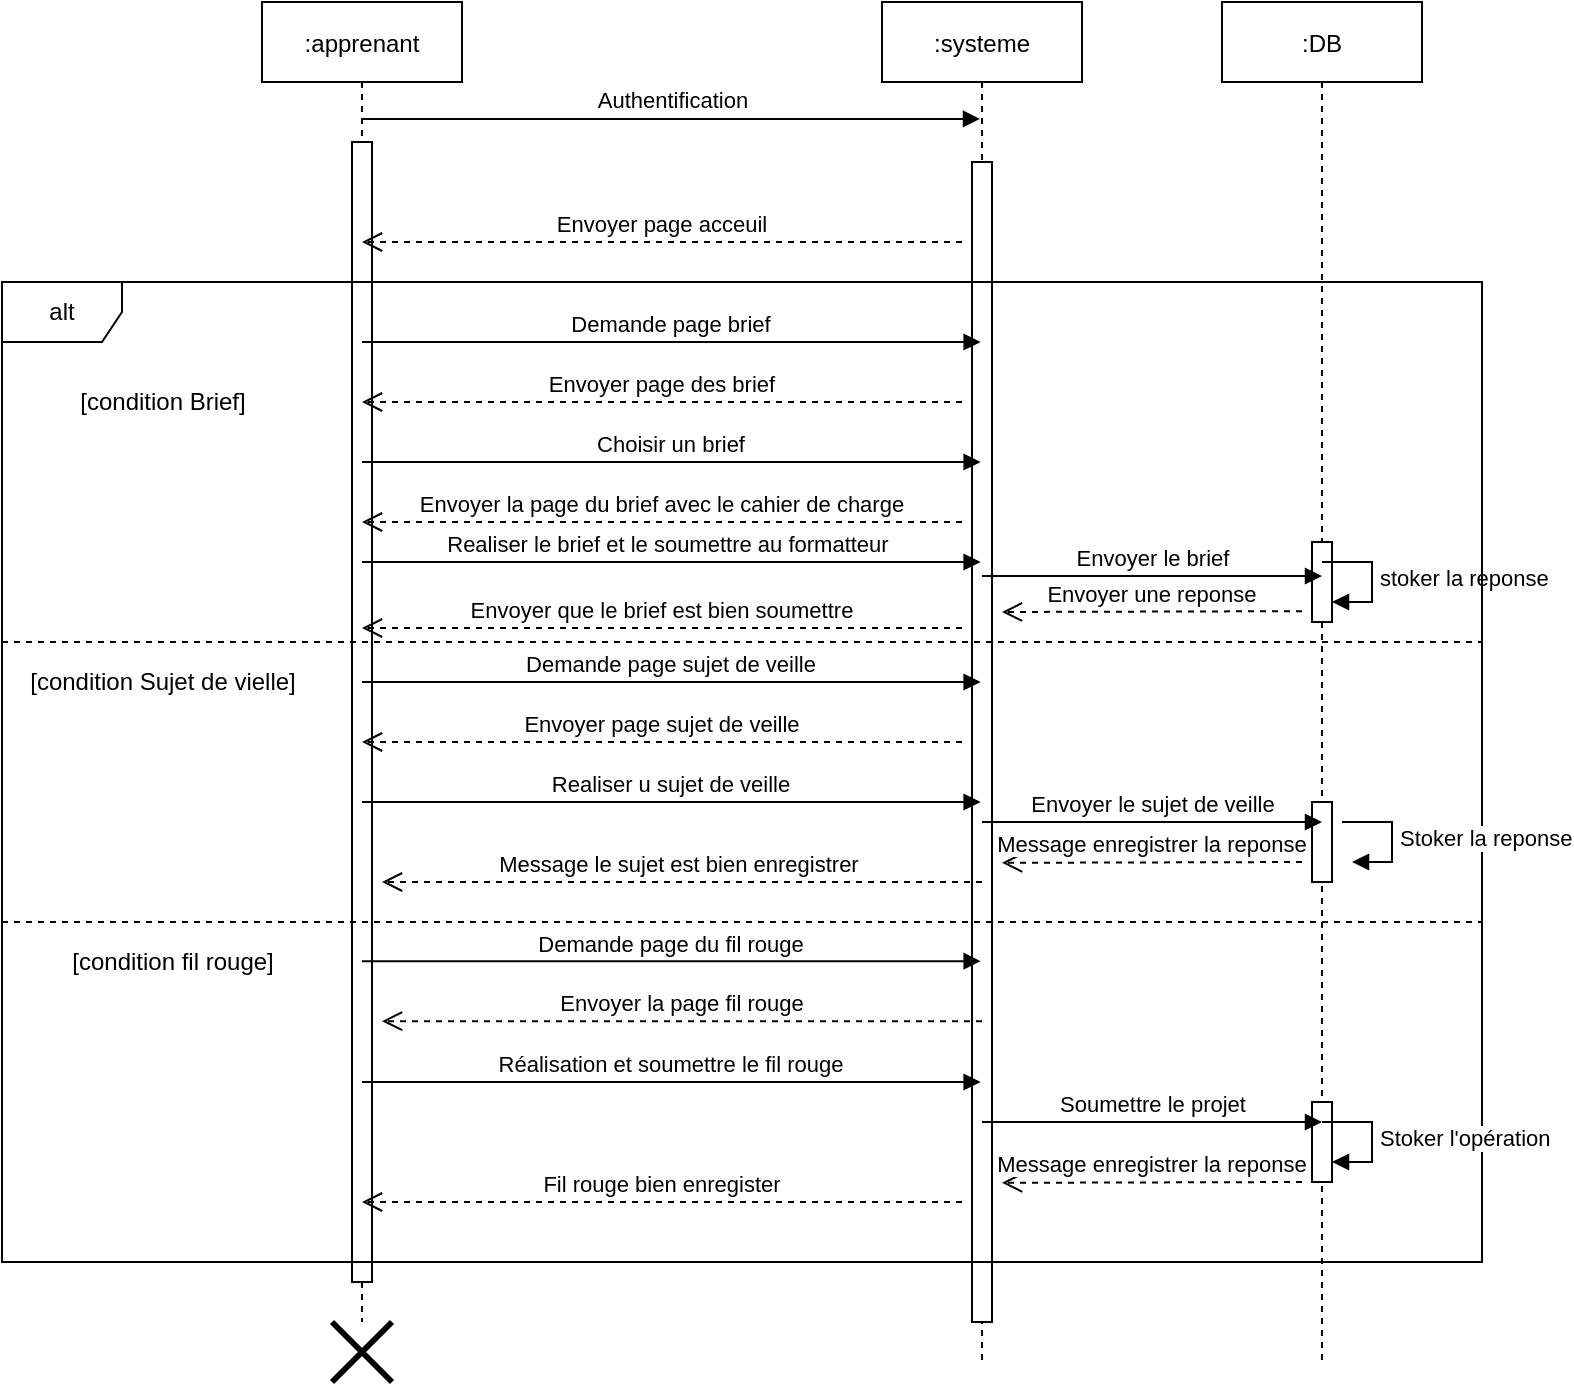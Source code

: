 <mxfile version="13.9.9" type="device"><diagram id="kgpKYQtTHZ0yAKxKKP6v" name="Page-1"><mxGraphModel dx="2114" dy="592" grid="1" gridSize="10" guides="1" tooltips="1" connect="1" arrows="1" fold="1" page="1" pageScale="1" pageWidth="850" pageHeight="1100" math="0" shadow="0"><root><mxCell id="0"/><mxCell id="1" parent="0"/><mxCell id="3nuBFxr9cyL0pnOWT2aG-1" value=":apprenant" style="shape=umlLifeline;perimeter=lifelinePerimeter;container=1;collapsible=0;recursiveResize=0;rounded=0;shadow=0;strokeWidth=1;" parent="1" vertex="1"><mxGeometry x="120" y="80" width="100" height="660" as="geometry"/></mxCell><mxCell id="3nuBFxr9cyL0pnOWT2aG-2" value="" style="points=[];perimeter=orthogonalPerimeter;rounded=0;shadow=0;strokeWidth=1;" parent="3nuBFxr9cyL0pnOWT2aG-1" vertex="1"><mxGeometry x="45" y="70" width="10" height="570" as="geometry"/></mxCell><mxCell id="3nuBFxr9cyL0pnOWT2aG-5" value=":systeme" style="shape=umlLifeline;perimeter=lifelinePerimeter;container=1;collapsible=0;recursiveResize=0;rounded=0;shadow=0;strokeWidth=1;" parent="1" vertex="1"><mxGeometry x="430" y="80" width="100" height="680" as="geometry"/></mxCell><mxCell id="3nuBFxr9cyL0pnOWT2aG-6" value="" style="points=[];perimeter=orthogonalPerimeter;rounded=0;shadow=0;strokeWidth=1;" parent="3nuBFxr9cyL0pnOWT2aG-5" vertex="1"><mxGeometry x="45" y="80" width="10" height="580" as="geometry"/></mxCell><mxCell id="UyzVwSUvyU2Mdj4WICtd-1" value=":DB" style="shape=umlLifeline;perimeter=lifelinePerimeter;container=1;collapsible=0;recursiveResize=0;rounded=0;shadow=0;strokeWidth=1;" vertex="1" parent="1"><mxGeometry x="600" y="80" width="100" height="680" as="geometry"/></mxCell><mxCell id="UyzVwSUvyU2Mdj4WICtd-21" value="" style="points=[];perimeter=orthogonalPerimeter;rounded=0;shadow=0;strokeWidth=1;" vertex="1" parent="UyzVwSUvyU2Mdj4WICtd-1"><mxGeometry x="45" y="270" width="10" height="40" as="geometry"/></mxCell><mxCell id="UyzVwSUvyU2Mdj4WICtd-28" value="" style="points=[];perimeter=orthogonalPerimeter;rounded=0;shadow=0;strokeWidth=1;" vertex="1" parent="UyzVwSUvyU2Mdj4WICtd-1"><mxGeometry x="45" y="400" width="10" height="40" as="geometry"/></mxCell><mxCell id="UyzVwSUvyU2Mdj4WICtd-41" value="" style="points=[];perimeter=orthogonalPerimeter;rounded=0;shadow=0;strokeWidth=1;" vertex="1" parent="UyzVwSUvyU2Mdj4WICtd-1"><mxGeometry x="45" y="550" width="10" height="40" as="geometry"/></mxCell><mxCell id="UyzVwSUvyU2Mdj4WICtd-4" value="stoker la reponse" style="edgeStyle=orthogonalEdgeStyle;html=1;align=left;spacingLeft=2;endArrow=block;rounded=0;entryX=1;entryY=0;" edge="1" parent="1"><mxGeometry relative="1" as="geometry"><mxPoint x="650" y="360" as="sourcePoint"/><Array as="points"><mxPoint x="675" y="360"/></Array><mxPoint x="655" y="380" as="targetPoint"/></mxGeometry></mxCell><mxCell id="UyzVwSUvyU2Mdj4WICtd-9" value="Envoyer page acceuil" style="verticalAlign=bottom;endArrow=open;dashed=1;endSize=8;exitX=0;exitY=0.95;shadow=0;strokeWidth=1;" edge="1" parent="1"><mxGeometry relative="1" as="geometry"><mxPoint x="170" y="200.0" as="targetPoint"/><mxPoint x="470" y="200.0" as="sourcePoint"/></mxGeometry></mxCell><mxCell id="UyzVwSUvyU2Mdj4WICtd-10" value="Authentification" style="html=1;verticalAlign=bottom;endArrow=block;entryX=0.49;entryY=0.086;entryDx=0;entryDy=0;entryPerimeter=0;" edge="1" parent="1" source="3nuBFxr9cyL0pnOWT2aG-1" target="3nuBFxr9cyL0pnOWT2aG-5"><mxGeometry width="80" relative="1" as="geometry"><mxPoint x="260" y="170" as="sourcePoint"/><mxPoint x="340" y="170" as="targetPoint"/></mxGeometry></mxCell><mxCell id="UyzVwSUvyU2Mdj4WICtd-11" value="alt" style="shape=umlFrame;whiteSpace=wrap;html=1;" vertex="1" parent="1"><mxGeometry x="-10" y="220" width="740" height="490" as="geometry"/></mxCell><mxCell id="UyzVwSUvyU2Mdj4WICtd-12" value="[condition Brief]" style="text;html=1;align=center;verticalAlign=middle;resizable=0;points=[];autosize=1;" vertex="1" parent="1"><mxGeometry x="20" y="270" width="100" height="20" as="geometry"/></mxCell><mxCell id="UyzVwSUvyU2Mdj4WICtd-13" value="Demande page brief" style="html=1;verticalAlign=bottom;endArrow=block;entryX=0.49;entryY=0.086;entryDx=0;entryDy=0;entryPerimeter=0;" edge="1" parent="1"><mxGeometry width="80" relative="1" as="geometry"><mxPoint x="169.997" y="250.0" as="sourcePoint"/><mxPoint x="479.33" y="250.0" as="targetPoint"/></mxGeometry></mxCell><mxCell id="UyzVwSUvyU2Mdj4WICtd-14" value="Envoyer page des brief" style="verticalAlign=bottom;endArrow=open;dashed=1;endSize=8;exitX=0;exitY=0.95;shadow=0;strokeWidth=1;" edge="1" parent="1"><mxGeometry relative="1" as="geometry"><mxPoint x="170" y="280.0" as="targetPoint"/><mxPoint x="470" y="280.0" as="sourcePoint"/></mxGeometry></mxCell><mxCell id="UyzVwSUvyU2Mdj4WICtd-16" value="Choisir un brief" style="html=1;verticalAlign=bottom;endArrow=block;entryX=0.49;entryY=0.086;entryDx=0;entryDy=0;entryPerimeter=0;" edge="1" parent="1"><mxGeometry width="80" relative="1" as="geometry"><mxPoint x="169.997" y="310" as="sourcePoint"/><mxPoint x="479.33" y="310" as="targetPoint"/></mxGeometry></mxCell><mxCell id="UyzVwSUvyU2Mdj4WICtd-17" value="Envoyer la page du brief avec le cahier de charge" style="verticalAlign=bottom;endArrow=open;dashed=1;endSize=8;exitX=0;exitY=0.95;shadow=0;strokeWidth=1;" edge="1" parent="1"><mxGeometry relative="1" as="geometry"><mxPoint x="170" y="340.0" as="targetPoint"/><mxPoint x="470" y="340.0" as="sourcePoint"/></mxGeometry></mxCell><mxCell id="UyzVwSUvyU2Mdj4WICtd-18" value="Realiser le brief et le soumettre au formatteur&amp;nbsp;" style="html=1;verticalAlign=bottom;endArrow=block;entryX=0.49;entryY=0.086;entryDx=0;entryDy=0;entryPerimeter=0;" edge="1" parent="1"><mxGeometry width="80" relative="1" as="geometry"><mxPoint x="169.997" y="360" as="sourcePoint"/><mxPoint x="479.33" y="360" as="targetPoint"/></mxGeometry></mxCell><mxCell id="UyzVwSUvyU2Mdj4WICtd-19" value="Envoyer le brief" style="html=1;verticalAlign=bottom;endArrow=block;" edge="1" parent="1"><mxGeometry width="80" relative="1" as="geometry"><mxPoint x="479.997" y="367" as="sourcePoint"/><mxPoint x="650" y="367" as="targetPoint"/></mxGeometry></mxCell><mxCell id="UyzVwSUvyU2Mdj4WICtd-22" value="Envoyer une reponse" style="verticalAlign=bottom;endArrow=open;dashed=1;endSize=8;exitX=0;exitY=0.95;shadow=0;strokeWidth=1;" edge="1" parent="1"><mxGeometry relative="1" as="geometry"><mxPoint x="490" y="385" as="targetPoint"/><mxPoint x="640" y="384.58" as="sourcePoint"/></mxGeometry></mxCell><mxCell id="UyzVwSUvyU2Mdj4WICtd-23" value="Envoyer que le brief est bien soumettre" style="verticalAlign=bottom;endArrow=open;dashed=1;endSize=8;exitX=0;exitY=0.95;shadow=0;strokeWidth=1;" edge="1" parent="1"><mxGeometry relative="1" as="geometry"><mxPoint x="170" y="393.0" as="targetPoint"/><mxPoint x="470" y="393.0" as="sourcePoint"/></mxGeometry></mxCell><mxCell id="UyzVwSUvyU2Mdj4WICtd-24" value="[condition Sujet de vielle]" style="text;html=1;align=center;verticalAlign=middle;resizable=0;points=[];autosize=1;" vertex="1" parent="1"><mxGeometry x="-5" y="410" width="150" height="20" as="geometry"/></mxCell><mxCell id="UyzVwSUvyU2Mdj4WICtd-25" value="Demande page sujet de veille" style="html=1;verticalAlign=bottom;endArrow=block;entryX=0.49;entryY=0.086;entryDx=0;entryDy=0;entryPerimeter=0;" edge="1" parent="1"><mxGeometry width="80" relative="1" as="geometry"><mxPoint x="169.997" y="420" as="sourcePoint"/><mxPoint x="479.33" y="420" as="targetPoint"/></mxGeometry></mxCell><mxCell id="UyzVwSUvyU2Mdj4WICtd-26" value="Envoyer page sujet de veille" style="verticalAlign=bottom;endArrow=open;dashed=1;endSize=8;exitX=0;exitY=0.95;shadow=0;strokeWidth=1;" edge="1" parent="1"><mxGeometry relative="1" as="geometry"><mxPoint x="170" y="450.0" as="targetPoint"/><mxPoint x="470" y="450.0" as="sourcePoint"/></mxGeometry></mxCell><mxCell id="UyzVwSUvyU2Mdj4WICtd-27" value="Realiser u sujet de veille" style="html=1;verticalAlign=bottom;endArrow=block;entryX=0.49;entryY=0.086;entryDx=0;entryDy=0;entryPerimeter=0;" edge="1" parent="1"><mxGeometry width="80" relative="1" as="geometry"><mxPoint x="169.997" y="480" as="sourcePoint"/><mxPoint x="479.33" y="480" as="targetPoint"/></mxGeometry></mxCell><mxCell id="UyzVwSUvyU2Mdj4WICtd-29" value="Envoyer le sujet de veille" style="html=1;verticalAlign=bottom;endArrow=block;" edge="1" parent="1"><mxGeometry width="80" relative="1" as="geometry"><mxPoint x="479.997" y="490" as="sourcePoint"/><mxPoint x="650" y="490" as="targetPoint"/></mxGeometry></mxCell><mxCell id="UyzVwSUvyU2Mdj4WICtd-33" value="Stoker la reponse" style="edgeStyle=orthogonalEdgeStyle;html=1;align=left;spacingLeft=2;endArrow=block;rounded=0;entryX=1;entryY=0;" edge="1" parent="1"><mxGeometry relative="1" as="geometry"><mxPoint x="660" y="490" as="sourcePoint"/><Array as="points"><mxPoint x="685" y="490"/></Array><mxPoint x="665" y="510" as="targetPoint"/></mxGeometry></mxCell><mxCell id="UyzVwSUvyU2Mdj4WICtd-34" value="Message enregistrer la reponse" style="verticalAlign=bottom;endArrow=open;dashed=1;endSize=8;exitX=0;exitY=0.95;shadow=0;strokeWidth=1;" edge="1" parent="1"><mxGeometry relative="1" as="geometry"><mxPoint x="490" y="510.42" as="targetPoint"/><mxPoint x="640" y="510.0" as="sourcePoint"/></mxGeometry></mxCell><mxCell id="UyzVwSUvyU2Mdj4WICtd-36" value="Message le sujet est bien enregistrer " style="verticalAlign=bottom;endArrow=open;dashed=1;endSize=8;exitX=0;exitY=0.95;shadow=0;strokeWidth=1;" edge="1" parent="1"><mxGeometry relative="1" as="geometry"><mxPoint x="180" y="520.0" as="targetPoint"/><mxPoint x="480" y="520.0" as="sourcePoint"/></mxGeometry></mxCell><mxCell id="UyzVwSUvyU2Mdj4WICtd-37" value="[condition fil rouge]" style="text;html=1;align=center;verticalAlign=middle;resizable=0;points=[];autosize=1;" vertex="1" parent="1"><mxGeometry x="15" y="550" width="120" height="20" as="geometry"/></mxCell><mxCell id="UyzVwSUvyU2Mdj4WICtd-38" value="Demande page du fil rouge" style="html=1;verticalAlign=bottom;endArrow=block;entryX=0.49;entryY=0.086;entryDx=0;entryDy=0;entryPerimeter=0;" edge="1" parent="1"><mxGeometry width="80" relative="1" as="geometry"><mxPoint x="169.997" y="559.58" as="sourcePoint"/><mxPoint x="479.33" y="559.58" as="targetPoint"/></mxGeometry></mxCell><mxCell id="UyzVwSUvyU2Mdj4WICtd-39" value="Envoyer la page fil rouge" style="verticalAlign=bottom;endArrow=open;dashed=1;endSize=8;exitX=0;exitY=0.95;shadow=0;strokeWidth=1;" edge="1" parent="1"><mxGeometry relative="1" as="geometry"><mxPoint x="180" y="589.58" as="targetPoint"/><mxPoint x="480" y="589.58" as="sourcePoint"/></mxGeometry></mxCell><mxCell id="UyzVwSUvyU2Mdj4WICtd-40" value="Réalisation et soumettre le fil rouge" style="html=1;verticalAlign=bottom;endArrow=block;entryX=0.49;entryY=0.086;entryDx=0;entryDy=0;entryPerimeter=0;" edge="1" parent="1"><mxGeometry width="80" relative="1" as="geometry"><mxPoint x="169.997" y="620.0" as="sourcePoint"/><mxPoint x="479.33" y="620.0" as="targetPoint"/></mxGeometry></mxCell><mxCell id="UyzVwSUvyU2Mdj4WICtd-42" value="Soumettre le projet" style="html=1;verticalAlign=bottom;endArrow=block;" edge="1" parent="1"><mxGeometry width="80" relative="1" as="geometry"><mxPoint x="479.997" y="640" as="sourcePoint"/><mxPoint x="650" y="640" as="targetPoint"/></mxGeometry></mxCell><mxCell id="UyzVwSUvyU2Mdj4WICtd-43" value="Stoker l'opération" style="edgeStyle=orthogonalEdgeStyle;html=1;align=left;spacingLeft=2;endArrow=block;rounded=0;entryX=1;entryY=0;" edge="1" parent="1"><mxGeometry relative="1" as="geometry"><mxPoint x="650" y="640" as="sourcePoint"/><Array as="points"><mxPoint x="675" y="640"/></Array><mxPoint x="655" y="660" as="targetPoint"/></mxGeometry></mxCell><mxCell id="UyzVwSUvyU2Mdj4WICtd-44" value="Message enregistrer la reponse" style="verticalAlign=bottom;endArrow=open;dashed=1;endSize=8;exitX=0;exitY=0.95;shadow=0;strokeWidth=1;" edge="1" parent="1"><mxGeometry relative="1" as="geometry"><mxPoint x="490" y="670.42" as="targetPoint"/><mxPoint x="640" y="670.0" as="sourcePoint"/></mxGeometry></mxCell><mxCell id="UyzVwSUvyU2Mdj4WICtd-45" value="Fil rouge bien enregister" style="verticalAlign=bottom;endArrow=open;dashed=1;endSize=8;exitX=0;exitY=0.95;shadow=0;strokeWidth=1;" edge="1" parent="1"><mxGeometry relative="1" as="geometry"><mxPoint x="170" y="680.0" as="targetPoint"/><mxPoint x="470" y="680.0" as="sourcePoint"/></mxGeometry></mxCell><mxCell id="UyzVwSUvyU2Mdj4WICtd-46" value="" style="shape=umlDestroy;whiteSpace=wrap;html=1;strokeWidth=3;" vertex="1" parent="1"><mxGeometry x="155" y="740" width="30" height="30" as="geometry"/></mxCell><mxCell id="UyzVwSUvyU2Mdj4WICtd-47" value="" style="endArrow=none;dashed=1;html=1;" edge="1" parent="1"><mxGeometry width="50" height="50" relative="1" as="geometry"><mxPoint x="-10" y="400" as="sourcePoint"/><mxPoint x="730" y="400" as="targetPoint"/></mxGeometry></mxCell><mxCell id="UyzVwSUvyU2Mdj4WICtd-48" value="" style="endArrow=none;dashed=1;html=1;" edge="1" parent="1"><mxGeometry width="50" height="50" relative="1" as="geometry"><mxPoint x="-10" y="540" as="sourcePoint"/><mxPoint x="730" y="540" as="targetPoint"/></mxGeometry></mxCell></root></mxGraphModel></diagram></mxfile>